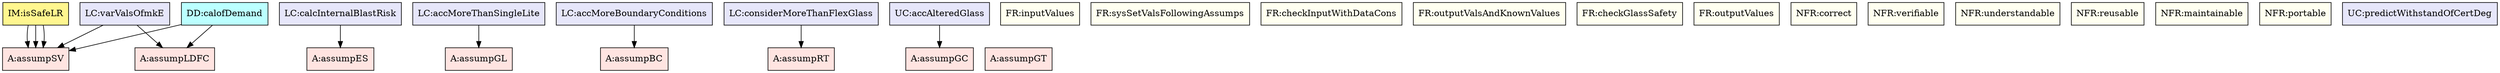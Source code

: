 digraph avsall {
	dataDefn:loadDurFactor -> assumpSV;
	dataDefn:loadDurFactor -> assumpLDFC;
	theory:nFL -> assumpSV;
	theory:dimlessLoad -> assumpSV;
	theory:sdfTol -> assumpSV;
	calcInternalBlastRisk -> assumpES;
	varValsOfmkE -> assumpSV;
	varValsOfmkE -> assumpLDFC;
	accMoreThanSingleLite -> assumpGL;
	accMoreBoundaryConditions -> assumpBC;
	considerMoreThanFlexGlass -> assumpRT;
	accAlteredGlass -> assumpGC;


	assumpGT	[shape=box, color=black, style=filled, fillcolor=mistyrose, label="A:assumpGT"];
	assumpGC	[shape=box, color=black, style=filled, fillcolor=mistyrose, label="A:assumpGC"];
	assumpES	[shape=box, color=black, style=filled, fillcolor=mistyrose, label="A:assumpES"];
	assumpSV	[shape=box, color=black, style=filled, fillcolor=mistyrose, label="A:assumpSV"];
	assumpGL	[shape=box, color=black, style=filled, fillcolor=mistyrose, label="A:assumpGL"];
	assumpBC	[shape=box, color=black, style=filled, fillcolor=mistyrose, label="A:assumpBC"];
	assumpRT	[shape=box, color=black, style=filled, fillcolor=mistyrose, label="A:assumpRT"];
	assumpLDFC	[shape=box, color=black, style=filled, fillcolor=mistyrose, label="A:assumpLDFC"];

	subgraph A {
	rank="same"
	{assumpGT, assumpGC, assumpES, assumpSV, assumpGL, assumpBC, assumpRT, assumpLDFC}
	}

	dataDefn:minThick	[shape=box, color=black, style=filled, fillcolor=paleturquoise1, label="DD:minThick"];
	dataDefn:loadDurFactor	[shape=box, color=black, style=filled, fillcolor=paleturquoise1, label="DD:loadDurFactor"];
	dataDefn:glassTypeFac	[shape=box, color=black, style=filled, fillcolor=paleturquoise1, label="DD:gTF"];
	dataDefn:stdOffDist	[shape=box, color=black, style=filled, fillcolor=paleturquoise1, label="DD:standOffDist"];
	dataDefn:aR	[shape=box, color=black, style=filled, fillcolor=paleturquoise1, label="DD:aspectRatio"];
	dataDefn:eqTNTChar	[shape=box, color=black, style=filled, fillcolor=paleturquoise1, label="DD:eqTNTW"];
	dataDefn:demandq	[shape=box, color=black, style=filled, fillcolor=paleturquoise1, label="DD:calofDemand"];

	subgraph DD {
	rank="same"
	{dataDefn:minThick, dataDefn:loadDurFactor, dataDefn:glassTypeFac, dataDefn:stdOffDist, dataDefn:aR, dataDefn:eqTNTChar, dataDefn:demandq}
	}

	theory:isSafeProb	[shape=box, color=black, style=filled, fillcolor=pink, label="TM:isSafeProb"];
	theory:isSafeLoad	[shape=box, color=black, style=filled, fillcolor=pink, label="TM:isSafeLoad"];

	subgraph TM {
	rank="same"
	{theory:isSafeProb, theory:isSafeLoad}
	}

	theory:riskFun	[shape=box, color=black, style=filled, fillcolor=khaki1, label="IM:riskFun"];
	theory:stressDistFac	[shape=box, color=black, style=filled, fillcolor=khaki1, label="IM:stressDistFac"];
	theory:nFL	[shape=box, color=black, style=filled, fillcolor=khaki1, label="IM:nFL"];
	theory:dimlessLoad	[shape=box, color=black, style=filled, fillcolor=khaki1, label="IM:dimlessLoad"];
	theory:tolLoad	[shape=box, color=black, style=filled, fillcolor=khaki1, label="IM:tolLoad"];
	theory:sdfTol	[shape=box, color=black, style=filled, fillcolor=khaki1, label="IM:sdfTol"];
	theory:probBr	[shape=box, color=black, style=filled, fillcolor=khaki1, label="IM:probOfBreak"];
	theory:lResistance	[shape=box, color=black, style=filled, fillcolor=khaki1, label="IM:calofCapacity"];
	theory:isSafePb	[shape=box, color=black, style=filled, fillcolor=khaki1, label="IM:isSafePb"];
	theory:isSafeLR	[shape=box, color=black, style=filled, fillcolor=khaki1, label="IM:isSafeLR"];

	subgraph IM {
	rank="same"
	{theory:riskFun, theory:stressDistFac, theory:nFL, theory:dimlessLoad, theory:tolLoad, theory:sdfTol, theory:probBr, theory:lResistance, theory:isSafePb, theory:isSafeLR}
	}

	inputValues	[shape=box, color=black, style=filled, fillcolor=ivory, label="FR:inputValues"];
	sysSetValsFollowingAssumps	[shape=box, color=black, style=filled, fillcolor=ivory, label="FR:sysSetValsFollowingAssumps"];
	checkInputWithDataCons	[shape=box, color=black, style=filled, fillcolor=ivory, label="FR:checkInputWithDataCons"];
	outputValsAndKnownValues	[shape=box, color=black, style=filled, fillcolor=ivory, label="FR:outputValsAndKnownValues"];
	checkGlassSafety	[shape=box, color=black, style=filled, fillcolor=ivory, label="FR:checkGlassSafety"];
	outputValues	[shape=box, color=black, style=filled, fillcolor=ivory, label="FR:outputValues"];
	correct	[shape=box, color=black, style=filled, fillcolor=ivory, label="NFR:correct"];
	verifiable	[shape=box, color=black, style=filled, fillcolor=ivory, label="NFR:verifiable"];
	understandable	[shape=box, color=black, style=filled, fillcolor=ivory, label="NFR:understandable"];
	reusable	[shape=box, color=black, style=filled, fillcolor=ivory, label="NFR:reusable"];
	maintainable	[shape=box, color=black, style=filled, fillcolor=ivory, label="NFR:maintainable"];
	portable	[shape=box, color=black, style=filled, fillcolor=ivory, label="NFR:portable"];

	subgraph FR {
	rank="same"
	{inputValues, sysSetValsFollowingAssumps, checkInputWithDataCons, outputValsAndKnownValues, checkGlassSafety, outputValues, correct, verifiable, understandable, reusable, maintainable, portable}
	}

	calcInternalBlastRisk	[shape=box, color=black, style=filled, fillcolor=lavender, label="LC:calcInternalBlastRisk"];
	varValsOfmkE	[shape=box, color=black, style=filled, fillcolor=lavender, label="LC:varValsOfmkE"];
	accMoreThanSingleLite	[shape=box, color=black, style=filled, fillcolor=lavender, label="LC:accMoreThanSingleLite"];
	accMoreBoundaryConditions	[shape=box, color=black, style=filled, fillcolor=lavender, label="LC:accMoreBoundaryConditions"];
	considerMoreThanFlexGlass	[shape=box, color=black, style=filled, fillcolor=lavender, label="LC:considerMoreThanFlexGlass"];
	predictWithstandOfCertDeg	[shape=box, color=black, style=filled, fillcolor=lavender, label="UC:predictWithstandOfCertDeg"];
	accAlteredGlass	[shape=box, color=black, style=filled, fillcolor=lavender, label="UC:accAlteredGlass"];

	subgraph LC {
	rank="same"
	{calcInternalBlastRisk, varValsOfmkE, accMoreThanSingleLite, accMoreBoundaryConditions, considerMoreThanFlexGlass, predictWithstandOfCertDeg, accAlteredGlass}
	}

}
